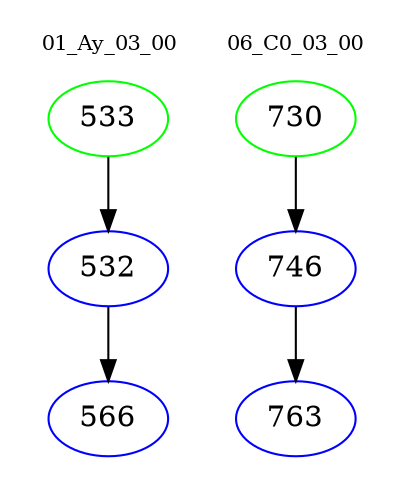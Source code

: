 digraph{
subgraph cluster_0 {
color = white
label = "01_Ay_03_00";
fontsize=10;
T0_533 [label="533", color="green"]
T0_533 -> T0_532 [color="black"]
T0_532 [label="532", color="blue"]
T0_532 -> T0_566 [color="black"]
T0_566 [label="566", color="blue"]
}
subgraph cluster_1 {
color = white
label = "06_C0_03_00";
fontsize=10;
T1_730 [label="730", color="green"]
T1_730 -> T1_746 [color="black"]
T1_746 [label="746", color="blue"]
T1_746 -> T1_763 [color="black"]
T1_763 [label="763", color="blue"]
}
}
